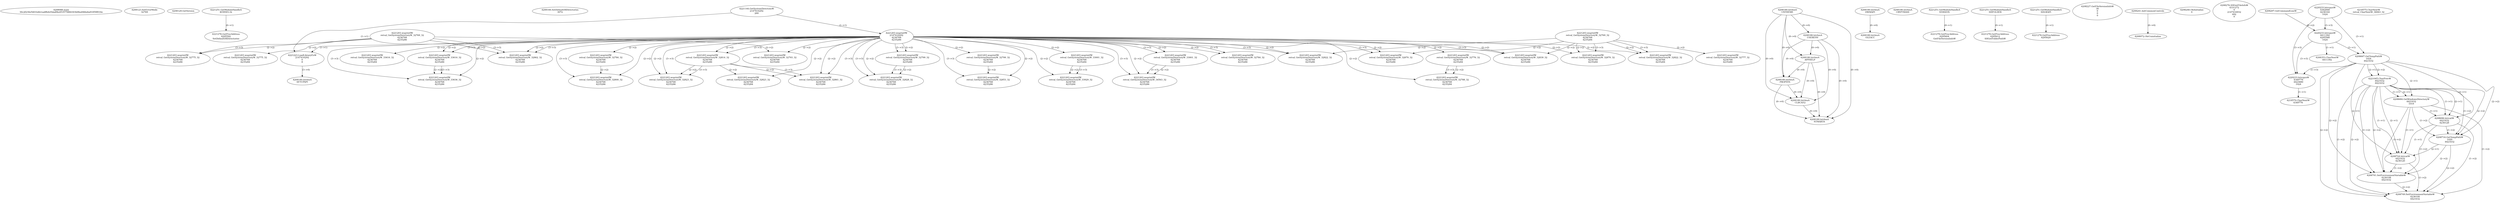 // Global SCDG with merge call
digraph {
	0 [label="4208088.main
30c2f230e5401b4b1ea8fb425dadf4e453575884303b9fa2066e6a91859f016e"]
	1 [label="4208123.SetErrorMode
32769"]
	2 [label="4208129.GetVersion
"]
	3 [label="4221251.GetModuleHandleA
KERNEL32"]
	4 [label="4221278.GetProcAddress
6295592
SetDefaultDllDirectories"]
	3 -> 4 [label="(0-->1)"]
	5 [label="4208166.SetDefaultDllDirectories
3072"]
	6 [label="4221144.GetSystemDirectoryW
2147416292
260"]
	7 [label="4221203.wsprintfW
2147416292
4236768
4235286"]
	6 -> 7 [label="(1-->1)"]
	8 [label="4221223.LoadLibraryExW
2147416292
0
8"]
	6 -> 8 [label="(1-->1)"]
	7 -> 8 [label="(1-->1)"]
	9 [label="4208180.lstrlenA
UXTHEME"]
	10 [label="4208180.lstrlenA
USERENV"]
	9 -> 10 [label="(0-->0)"]
	11 [label="4208180.lstrlenA
SETUPAPI"]
	8 -> 11 [label="(3-->0)"]
	12 [label="4208180.lstrlenA
APPHELP"]
	9 -> 12 [label="(0-->0)"]
	10 -> 12 [label="(0-->0)"]
	13 [label="4208180.lstrlenA
PROPSYS"]
	9 -> 13 [label="(0-->0)"]
	10 -> 13 [label="(0-->0)"]
	12 -> 13 [label="(0-->0)"]
	14 [label="4208180.lstrlenA
DWMAPI"]
	15 [label="4208180.lstrlenA
CRYPTBASE"]
	16 [label="4208180.lstrlenA
OLEACC"]
	14 -> 16 [label="(0-->0)"]
	17 [label="4208180.lstrlenA
CLBCATQ"]
	9 -> 17 [label="(0-->0)"]
	10 -> 17 [label="(0-->0)"]
	12 -> 17 [label="(0-->0)"]
	13 -> 17 [label="(0-->0)"]
	18 [label="4208180.lstrlenA
NTMARTA"]
	9 -> 18 [label="(0-->0)"]
	10 -> 18 [label="(0-->0)"]
	12 -> 18 [label="(0-->0)"]
	13 -> 18 [label="(0-->0)"]
	17 -> 18 [label="(0-->0)"]
	19 [label="4221251.GetModuleHandleA
VERSION"]
	20 [label="4221278.GetProcAddress
6295604
GetFileVersionInfoW"]
	19 -> 20 [label="(0-->1)"]
	21 [label="4221251.GetModuleHandleA
SHFOLDER"]
	22 [label="4221278.GetProcAddress
6295612
SHGetFolderPathW"]
	21 -> 22 [label="(0-->1)"]
	23 [label="4221251.GetModuleHandleA
SHLWAPI"]
	24 [label="4221278.GetProcAddress
6295620
"]
	23 -> 24 [label="(0-->1)"]
	25 [label="4208227.GetFileVersionInfoW
30
0
0
0"]
	26 [label="4208241.InitCommonControls
"]
	27 [label="4208248.OleInitialize
0"]
	28 [label="4208276.SHGetFileInfoW
4331272
0
2147416932
692
0"]
	29 [label="4220233.lstrcpynW
4362848
4236164
1024"]
	30 [label="4208297.GetCommandLineW
"]
	31 [label="4220233.lstrcpynW
4411392
6295588
1024"]
	30 -> 31 [label="(0-->2)"]
	29 -> 31 [label="(3-->3)"]
	32 [label="4208353.CharNextW
4411392"]
	31 -> 32 [label="(1-->1)"]
	33 [label="4208667.GetTempPathW
1024
4421632"]
	29 -> 33 [label="(3-->1)"]
	31 -> 33 [label="(3-->1)"]
	34 [label="4221203.wsprintfW
retval_GetSystemDirectoryW_32784_32
4236768
4235286"]
	7 -> 34 [label="(2-->2)"]
	7 -> 34 [label="(3-->3)"]
	35 [label="4221203.wsprintfW
retval_GetSystemDirectoryW_33616_32
4236768
4235286"]
	7 -> 35 [label="(2-->2)"]
	7 -> 35 [label="(3-->3)"]
	36 [label="4221203.wsprintfW
retval_GetSystemDirectoryW_33636_32
4236768
4235286"]
	7 -> 36 [label="(2-->2)"]
	35 -> 36 [label="(2-->2)"]
	7 -> 36 [label="(3-->3)"]
	35 -> 36 [label="(3-->3)"]
	37 [label="4221203.wsprintfW
retval_GetSystemDirectoryW_33616_32
4236768
4235284"]
	7 -> 37 [label="(2-->2)"]
	38 [label="4221203.wsprintfW
retval_GetSystemDirectoryW_33001_32
4236768
4235284"]
	7 -> 38 [label="(2-->2)"]
	39 [label="4221203.wsprintfW
retval_GetSystemDirectoryW_33929_32
4236768
4235284"]
	7 -> 39 [label="(2-->2)"]
	38 -> 39 [label="(2-->2)"]
	38 -> 39 [label="(3-->3)"]
	40 [label="4221045.CharPrevW
4421632
4421632"]
	33 -> 40 [label="(2-->1)"]
	33 -> 40 [label="(2-->2)"]
	41 [label="4221203.wsprintfW
retval_GetSystemDirectoryW_33001_32
4236768
4235286"]
	7 -> 41 [label="(2-->2)"]
	7 -> 41 [label="(3-->3)"]
	42 [label="4221203.wsprintfW
retval_GetSystemDirectoryW_34563_32
4236768
4235286"]
	7 -> 42 [label="(2-->2)"]
	41 -> 42 [label="(2-->2)"]
	7 -> 42 [label="(3-->3)"]
	41 -> 42 [label="(3-->3)"]
	43 [label="4208684.GetWindowsDirectoryW
4421632
1019"]
	33 -> 43 [label="(2-->1)"]
	40 -> 43 [label="(1-->1)"]
	40 -> 43 [label="(2-->1)"]
	44 [label="4208696.lstrcatW
4421632
4236128"]
	33 -> 44 [label="(2-->1)"]
	40 -> 44 [label="(1-->1)"]
	40 -> 44 [label="(2-->1)"]
	43 -> 44 [label="(1-->1)"]
	45 [label="4208716.GetTempPathW
1020
4421632"]
	33 -> 45 [label="(2-->2)"]
	40 -> 45 [label="(1-->2)"]
	40 -> 45 [label="(2-->2)"]
	43 -> 45 [label="(1-->2)"]
	44 -> 45 [label="(1-->2)"]
	46 [label="4208724.lstrcatW
4421632
4236120"]
	33 -> 46 [label="(2-->1)"]
	40 -> 46 [label="(1-->1)"]
	40 -> 46 [label="(2-->1)"]
	43 -> 46 [label="(1-->1)"]
	44 -> 46 [label="(1-->1)"]
	45 -> 46 [label="(2-->1)"]
	47 [label="4208741.SetEnvironmentVariableW
4236108
4421632"]
	33 -> 47 [label="(2-->2)"]
	40 -> 47 [label="(1-->2)"]
	40 -> 47 [label="(2-->2)"]
	43 -> 47 [label="(1-->2)"]
	44 -> 47 [label="(1-->2)"]
	45 -> 47 [label="(2-->2)"]
	46 -> 47 [label="(1-->2)"]
	48 [label="4208749.SetEnvironmentVariableW
4236100
4421632"]
	33 -> 48 [label="(2-->2)"]
	40 -> 48 [label="(1-->2)"]
	40 -> 48 [label="(2-->2)"]
	43 -> 48 [label="(1-->2)"]
	44 -> 48 [label="(1-->2)"]
	45 -> 48 [label="(2-->2)"]
	46 -> 48 [label="(1-->2)"]
	47 -> 48 [label="(2-->2)"]
	49 [label="4220233.lstrcpynW
4349776
4423680
1024"]
	29 -> 49 [label="(3-->3)"]
	31 -> 49 [label="(3-->3)"]
	33 -> 49 [label="(1-->3)"]
	50 [label="4218570.CharNextW
4349776"]
	49 -> 50 [label="(1-->1)"]
	51 [label="4218575.CharNextW
retval_CharNextW_36063_32"]
	52 [label="4208972.OleUninitialize
"]
	26 -> 52 [label="(0-->0)"]
	53 [label="4221203.wsprintfW
retval_GetSystemDirectoryW_32769_32
4236768
4235284"]
	54 [label="4221203.wsprintfW
retval_GetSystemDirectoryW_32777_32
4236768
4235286"]
	53 -> 54 [label="(2-->2)"]
	55 [label="4221203.wsprintfW
retval_GetSystemDirectoryW_32769_32
4236768
4235286"]
	56 [label="4221203.wsprintfW
retval_GetSystemDirectoryW_32775_32
4236768
4235284"]
	55 -> 56 [label="(2-->2)"]
	57 [label="4221203.wsprintfW
retval_GetSystemDirectoryW_32776_32
4236768
4235284"]
	7 -> 57 [label="(2-->2)"]
	58 [label="4221203.wsprintfW
retval_GetSystemDirectoryW_32788_32
4236768
4235284"]
	7 -> 58 [label="(2-->2)"]
	57 -> 58 [label="(2-->2)"]
	57 -> 58 [label="(3-->3)"]
	59 [label="4221203.wsprintfW
retval_GetSystemDirectoryW_32793_32
4236768
4235284"]
	7 -> 59 [label="(2-->2)"]
	55 -> 59 [label="(2-->2)"]
	60 [label="4221203.wsprintfW
retval_GetSystemDirectoryW_32822_32
4236768
4235284"]
	7 -> 60 [label="(2-->2)"]
	53 -> 60 [label="(2-->2)"]
	53 -> 60 [label="(3-->3)"]
	61 [label="4221203.wsprintfW
retval_GetSystemDirectoryW_32775_32
4236768
4235286"]
	55 -> 61 [label="(2-->2)"]
	55 -> 61 [label="(3-->3)"]
	62 [label="4221203.wsprintfW
retval_GetSystemDirectoryW_32822_32
4236768
4235286"]
	7 -> 62 [label="(2-->2)"]
	53 -> 62 [label="(2-->2)"]
	7 -> 62 [label="(3-->3)"]
	63 [label="4221203.wsprintfW
retval_GetSystemDirectoryW_32784_32
4236768
4235284"]
	7 -> 63 [label="(2-->2)"]
	64 [label="4221203.wsprintfW
retval_GetSystemDirectoryW_32800_32
4236768
4235286"]
	7 -> 64 [label="(2-->2)"]
	63 -> 64 [label="(2-->2)"]
	7 -> 64 [label="(3-->3)"]
	65 [label="4221203.wsprintfW
retval_GetSystemDirectoryW_32814_32
4236768
4235286"]
	7 -> 65 [label="(2-->2)"]
	7 -> 65 [label="(3-->3)"]
	66 [label="4221203.wsprintfW
retval_GetSystemDirectoryW_32823_32
4236768
4235284"]
	7 -> 66 [label="(2-->2)"]
	65 -> 66 [label="(2-->2)"]
	67 [label="4221203.wsprintfW
retval_GetSystemDirectoryW_32823_32
4236768
4235286"]
	7 -> 67 [label="(2-->2)"]
	65 -> 67 [label="(2-->2)"]
	7 -> 67 [label="(3-->3)"]
	65 -> 67 [label="(3-->3)"]
	68 [label="4221203.wsprintfW
retval_GetSystemDirectoryW_32861_32
4236768
4235286"]
	7 -> 68 [label="(2-->2)"]
	65 -> 68 [label="(2-->2)"]
	7 -> 68 [label="(3-->3)"]
	65 -> 68 [label="(3-->3)"]
	69 [label="4221203.wsprintfW
retval_GetSystemDirectoryW_32870_32
4236768
4235286"]
	7 -> 69 [label="(2-->2)"]
	53 -> 69 [label="(2-->2)"]
	7 -> 69 [label="(3-->3)"]
	70 [label="4221203.wsprintfW
retval_GetSystemDirectoryW_32839_32
4236768
4235286"]
	7 -> 70 [label="(2-->2)"]
	53 -> 70 [label="(2-->2)"]
	7 -> 70 [label="(3-->3)"]
	71 [label="4221203.wsprintfW
retval_GetSystemDirectoryW_32799_32
4236768
4235286"]
	7 -> 71 [label="(2-->2)"]
	7 -> 71 [label="(3-->3)"]
	72 [label="4221203.wsprintfW
retval_GetSystemDirectoryW_32828_32
4236768
4235286"]
	7 -> 72 [label="(2-->2)"]
	71 -> 72 [label="(2-->2)"]
	7 -> 72 [label="(3-->3)"]
	71 -> 72 [label="(3-->3)"]
	73 [label="4221203.wsprintfW
retval_GetSystemDirectoryW_32862_32
4236768
4235286"]
	7 -> 73 [label="(2-->2)"]
	55 -> 73 [label="(2-->2)"]
	7 -> 73 [label="(3-->3)"]
	55 -> 73 [label="(3-->3)"]
	74 [label="4221203.wsprintfW
retval_GetSystemDirectoryW_32799_32
4236768
4235284"]
	7 -> 74 [label="(2-->2)"]
	75 [label="4221203.wsprintfW
retval_GetSystemDirectoryW_32853_32
4236768
4235286"]
	7 -> 75 [label="(2-->2)"]
	74 -> 75 [label="(2-->2)"]
	7 -> 75 [label="(3-->3)"]
	76 [label="4221203.wsprintfW
retval_GetSystemDirectoryW_32870_32
4236768
4235284"]
	7 -> 76 [label="(2-->2)"]
	53 -> 76 [label="(2-->2)"]
	53 -> 76 [label="(3-->3)"]
}
